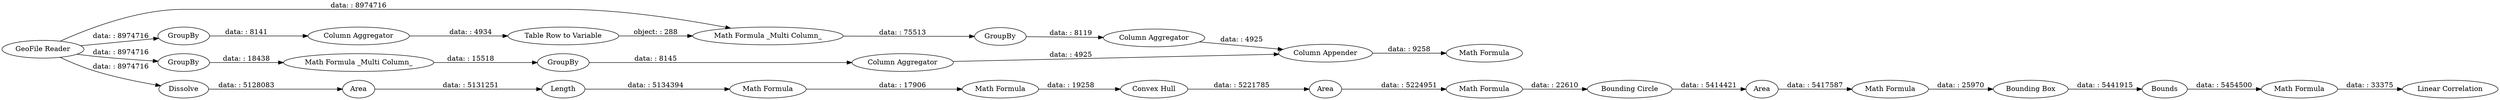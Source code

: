 digraph {
	"4402756574686415349_22" [label="Bounding Circle"]
	"4402756574686415349_28" [label="Linear Correlation"]
	"4402756574686415349_23" [label=Area]
	"4402756574686415349_9" [label="Math Formula _Multi Column_"]
	"4402756574686415349_8" [label="Table Row to Variable"]
	"4402756574686415349_6" [label=GroupBy]
	"4402756574686415349_15" [label=Area]
	"4402756574686415349_18" [label="Math Formula"]
	"4402756574686415349_25" [label="Bounding Box"]
	"4402756574686415349_17" [label="Math Formula"]
	"4402756574686415349_3" [label="Math Formula _Multi Column_"]
	"4402756574686415349_13" [label="Math Formula"]
	"4402756574686415349_2" [label=GroupBy]
	"4402756574686415349_1" [label="GeoFile Reader"]
	"4402756574686415349_27" [label="Math Formula"]
	"4402756574686415349_11" [label="Column Aggregator"]
	"4402756574686415349_19" [label="Convex Hull"]
	"4402756574686415349_26" [label=Bounds]
	"4402756574686415349_20" [label=Area]
	"4402756574686415349_5" [label="Column Aggregator"]
	"4402756574686415349_10" [label=GroupBy]
	"4402756574686415349_4" [label=GroupBy]
	"4402756574686415349_12" [label="Column Appender"]
	"4402756574686415349_24" [label="Math Formula"]
	"4402756574686415349_16" [label=Length]
	"4402756574686415349_21" [label="Math Formula"]
	"4402756574686415349_14" [label=Dissolve]
	"4402756574686415349_7" [label="Column Aggregator"]
	"4402756574686415349_1" -> "4402756574686415349_2" [label="data: : 8974716"]
	"4402756574686415349_6" -> "4402756574686415349_7" [label="data: : 8141"]
	"4402756574686415349_19" -> "4402756574686415349_20" [label="data: : 5221785"]
	"4402756574686415349_25" -> "4402756574686415349_26" [label="data: : 5441915"]
	"4402756574686415349_20" -> "4402756574686415349_21" [label="data: : 5224951"]
	"4402756574686415349_1" -> "4402756574686415349_6" [label="data: : 8974716"]
	"4402756574686415349_8" -> "4402756574686415349_9" [label="object: : 288"]
	"4402756574686415349_5" -> "4402756574686415349_12" [label="data: : 4925"]
	"4402756574686415349_27" -> "4402756574686415349_28" [label="data: : 33375"]
	"4402756574686415349_3" -> "4402756574686415349_4" [label="data: : 15518"]
	"4402756574686415349_16" -> "4402756574686415349_17" [label="data: : 5134394"]
	"4402756574686415349_18" -> "4402756574686415349_19" [label="data: : 19258"]
	"4402756574686415349_22" -> "4402756574686415349_23" [label="data: : 5414421"]
	"4402756574686415349_11" -> "4402756574686415349_12" [label="data: : 4925"]
	"4402756574686415349_14" -> "4402756574686415349_15" [label="data: : 5128083"]
	"4402756574686415349_17" -> "4402756574686415349_18" [label="data: : 17906"]
	"4402756574686415349_7" -> "4402756574686415349_8" [label="data: : 4934"]
	"4402756574686415349_21" -> "4402756574686415349_22" [label="data: : 22610"]
	"4402756574686415349_24" -> "4402756574686415349_25" [label="data: : 25970"]
	"4402756574686415349_10" -> "4402756574686415349_11" [label="data: : 8119"]
	"4402756574686415349_12" -> "4402756574686415349_13" [label="data: : 9258"]
	"4402756574686415349_26" -> "4402756574686415349_27" [label="data: : 5454500"]
	"4402756574686415349_23" -> "4402756574686415349_24" [label="data: : 5417587"]
	"4402756574686415349_1" -> "4402756574686415349_14" [label="data: : 8974716"]
	"4402756574686415349_2" -> "4402756574686415349_3" [label="data: : 18438"]
	"4402756574686415349_9" -> "4402756574686415349_10" [label="data: : 75513"]
	"4402756574686415349_1" -> "4402756574686415349_9" [label="data: : 8974716"]
	"4402756574686415349_4" -> "4402756574686415349_5" [label="data: : 8145"]
	"4402756574686415349_15" -> "4402756574686415349_16" [label="data: : 5131251"]
	rankdir=LR
}
